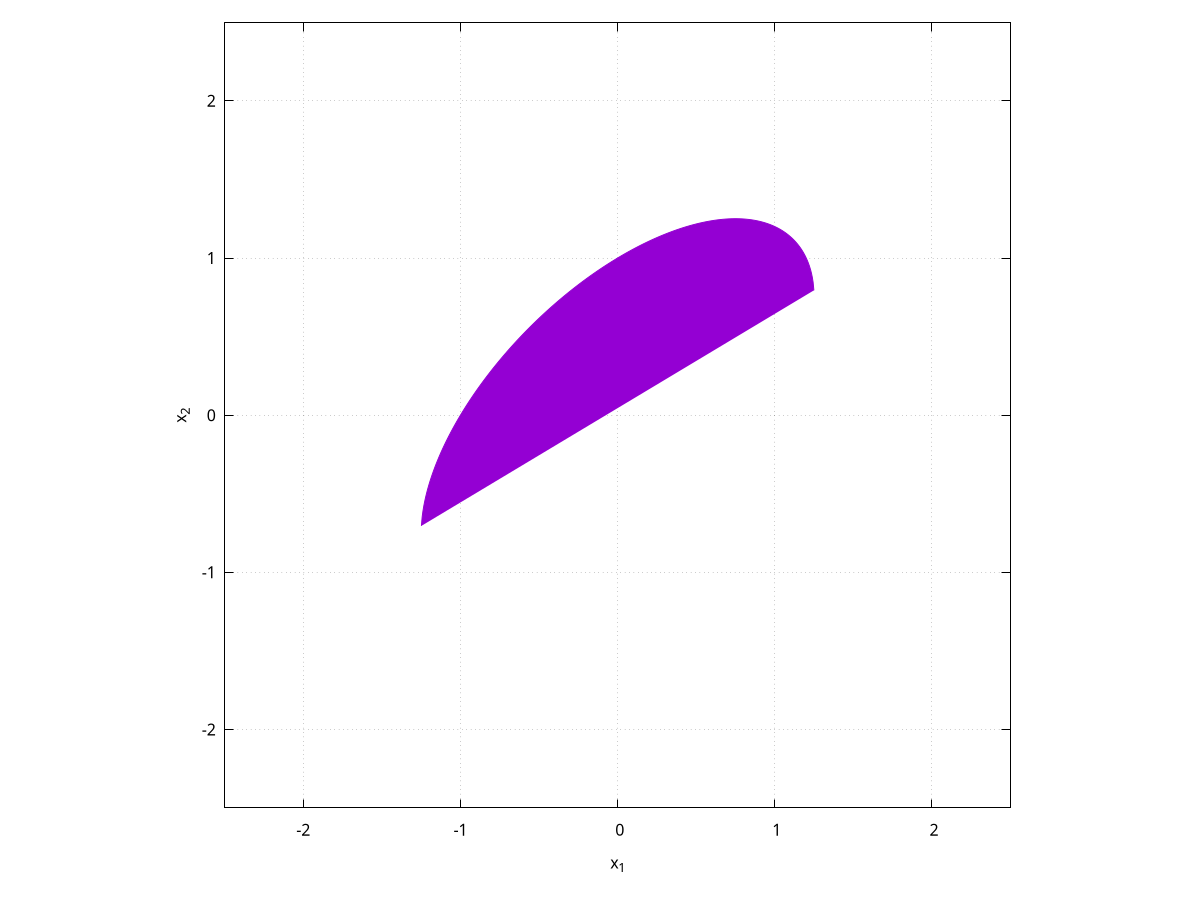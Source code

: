 set key left
set ytics 1
set xtics 1
set xrange [-2.5:2.5]
set yrange [-2.5:2.5]
set samples 1000
set size ratio 1.0
set grid
set xlabel "x_1"
set ylabel "x_2"
a = 1.0
b = 1.0
c = -0.6
plot (-2.0*c*x + sqrt(4.0*c**2*x**2 - 4.0*b*(a*x**2-1.0))) / (2.0 * b) title "" w filledcu closed lt 1
replot (-2.0*c*x - sqrt(4.0*c**2*x**2 - 4.0*b*(a*x**2 - 1.0))) / (2.0 * b) title "" w filledcu closed lt 1
set term postscript enhanced color "Helvetica" 20
set output "unit_ball_LP.ps"
replot
